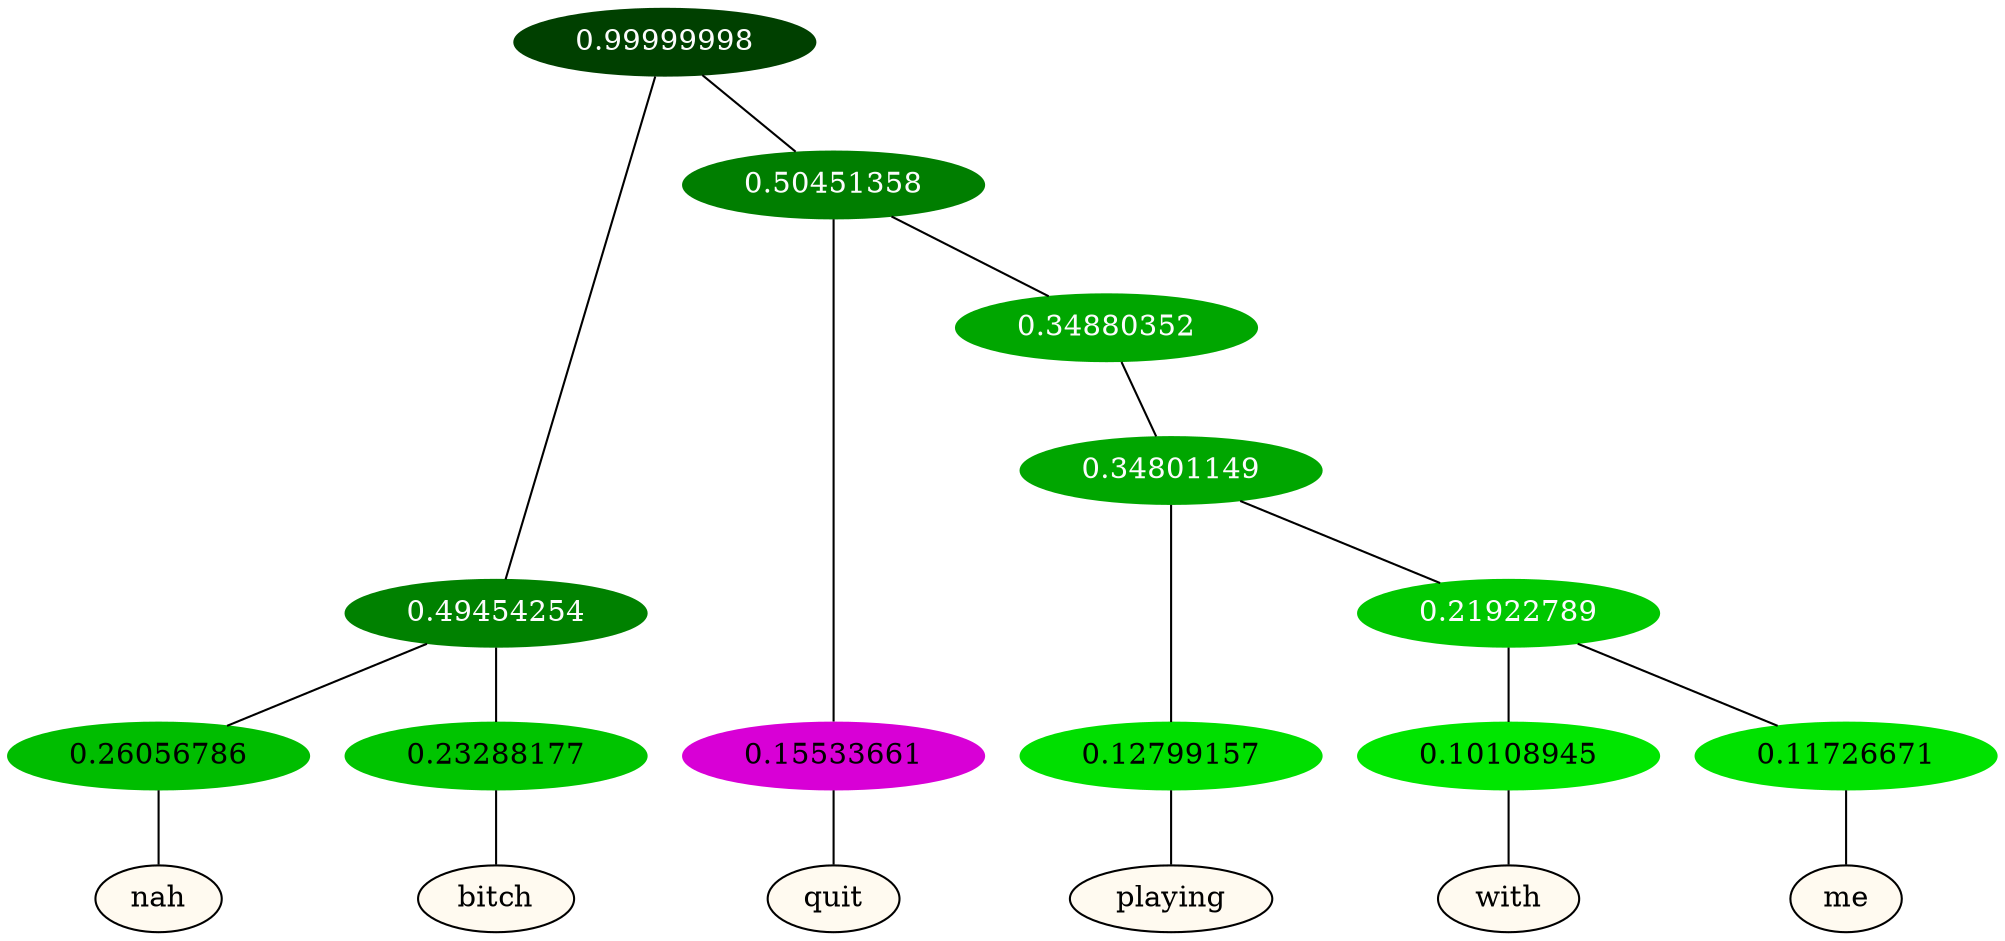 graph {
	node [format=png height=0.15 nodesep=0.001 ordering=out overlap=prism overlap_scaling=0.01 ranksep=0.001 ratio=0.2 style=filled width=0.15]
	{
		rank=same
		a_w_3 [label=nah color=black fillcolor=floralwhite style="filled,solid"]
		a_w_4 [label=bitch color=black fillcolor=floralwhite style="filled,solid"]
		a_w_5 [label=quit color=black fillcolor=floralwhite style="filled,solid"]
		a_w_8 [label=playing color=black fillcolor=floralwhite style="filled,solid"]
		a_w_10 [label=with color=black fillcolor=floralwhite style="filled,solid"]
		a_w_11 [label=me color=black fillcolor=floralwhite style="filled,solid"]
	}
	a_n_3 -- a_w_3
	a_n_4 -- a_w_4
	a_n_5 -- a_w_5
	a_n_8 -- a_w_8
	a_n_10 -- a_w_10
	a_n_11 -- a_w_11
	{
		rank=same
		a_n_3 [label=0.26056786 color="0.334 1.000 0.739" fontcolor=black]
		a_n_4 [label=0.23288177 color="0.334 1.000 0.767" fontcolor=black]
		a_n_5 [label=0.15533661 color="0.835 1.000 0.845" fontcolor=black]
		a_n_8 [label=0.12799157 color="0.334 1.000 0.872" fontcolor=black]
		a_n_10 [label=0.10108945 color="0.334 1.000 0.899" fontcolor=black]
		a_n_11 [label=0.11726671 color="0.334 1.000 0.883" fontcolor=black]
	}
	a_n_0 [label=0.99999998 color="0.334 1.000 0.250" fontcolor=grey99]
	a_n_1 [label=0.49454254 color="0.334 1.000 0.505" fontcolor=grey99]
	a_n_0 -- a_n_1
	a_n_2 [label=0.50451358 color="0.334 1.000 0.495" fontcolor=grey99]
	a_n_0 -- a_n_2
	a_n_1 -- a_n_3
	a_n_1 -- a_n_4
	a_n_2 -- a_n_5
	a_n_6 [label=0.34880352 color="0.334 1.000 0.651" fontcolor=grey99]
	a_n_2 -- a_n_6
	a_n_7 [label=0.34801149 color="0.334 1.000 0.652" fontcolor=grey99]
	a_n_6 -- a_n_7
	a_n_7 -- a_n_8
	a_n_9 [label=0.21922789 color="0.334 1.000 0.781" fontcolor=grey99]
	a_n_7 -- a_n_9
	a_n_9 -- a_n_10
	a_n_9 -- a_n_11
}
